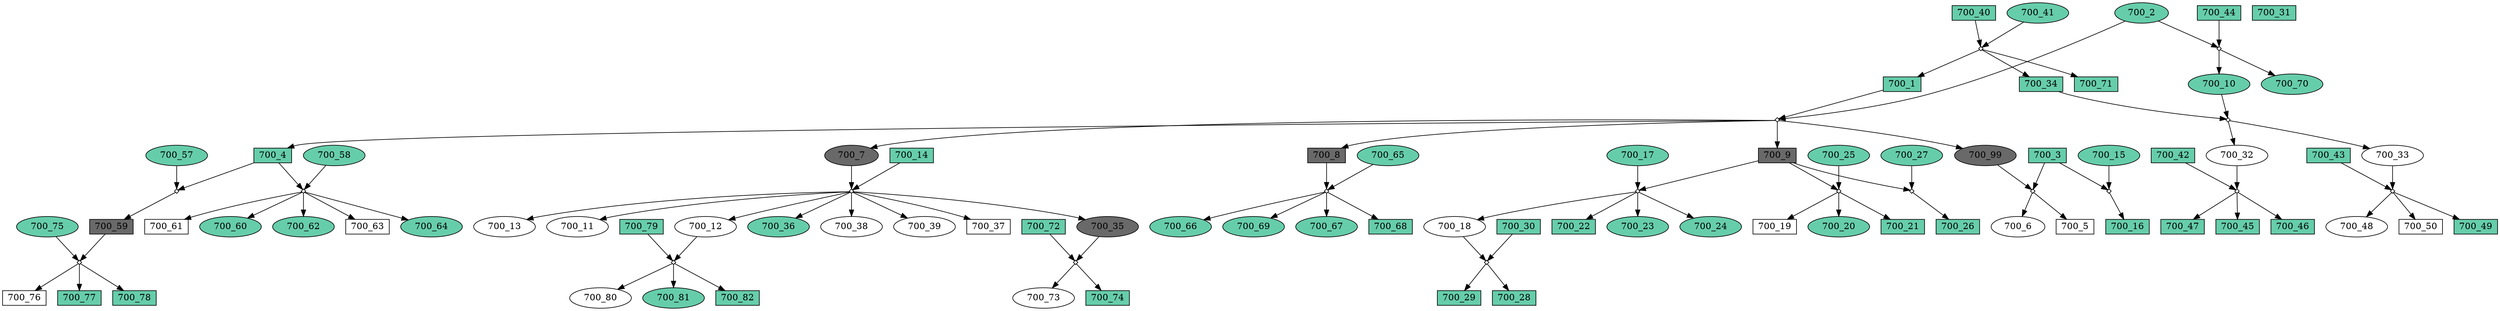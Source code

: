 digraph {
	"700_76" [shape=box fillcolor=white fontcolor=black height=0.3 regular=0 shape=box style=filled width=0.5]
	"700_59x700_75" -> "700_76"
	"700_77" [shape=box fillcolor=aquamarine3 fontcolor=black height=0.3 regular=0 shape=box style=filled width=0.5]
	"700_59x700_75" -> "700_77"
	"700_78" [shape=box fillcolor=aquamarine3 fontcolor=black height=0.3 regular=0 shape=box style=filled width=0.5]
	"700_59x700_75" -> "700_78"
	"700_79" [shape=box fillcolor=aquamarine3 fontcolor=black height=0.3 regular=0 shape=box style=filled width=0.5]
	"700_79" -> "700_79x700_12"
	"700_80" [shape=box fillcolor=white fontcolor=black height=0.3 regular=0 shape=ellipse style=filled width=0.5]
	"700_79x700_12" -> "700_80"
	"700_81" [shape=box fillcolor=aquamarine3 fontcolor=black height=0.3 regular=0 shape=ellipse style=filled width=0.5]
	"700_79x700_12" -> "700_81"
	"700_82" [shape=box fillcolor=aquamarine3 fontcolor=black height=0.3 regular=0 shape=box style=filled width=0.5]
	"700_79x700_12" -> "700_82"
	"700_72" [shape=box fillcolor=aquamarine3 fontcolor=black height=0.3 regular=0 shape=box style=filled width=0.5]
	"700_72" -> "700_72x700_35"
	"700_13" [shape=box fillcolor=white fontcolor=black height=0.3 regular=0 shape=ellipse style=filled width=0.5]
	"700_14x700_7" -> "700_13"
	"700_75" [shape=box fillcolor=aquamarine3 fontcolor=black height=0.3 regular=0 shape=ellipse style=filled width=0.5]
	"700_75" -> "700_59x700_75"
	"700_7" [shape=box fillcolor=dimgrey fontcolor=black height=0.3 regular=0 shape=ellipse style=filled width=0.5]
	"700_1x700_2" -> "700_7"
	"700_7" -> "700_14x700_7"
	"700_29" [shape=box fillcolor=aquamarine3 fontcolor=black height=0.3 regular=0 shape=box style=filled width=0.5]
	"700_30x700_18" -> "700_29"
	"700_8" [shape=box fillcolor=dimgrey fontcolor=black height=0.3 regular=0 shape=box style=filled width=0.5]
	"700_1x700_2" -> "700_8"
	"700_8" -> "700_8x700_65"
	"700_11" [shape=box fillcolor=white fontcolor=black height=0.3 regular=0 shape=ellipse style=filled width=0.5]
	"700_14x700_7" -> "700_11"
	"700_18" [shape=box fillcolor=white fontcolor=black height=0.3 regular=0 shape=ellipse style=filled width=0.5]
	"700_9x700_17" -> "700_18"
	"700_18" -> "700_30x700_18"
	"700_19" [shape=box fillcolor=white fontcolor=black height=0.3 regular=0 shape=box style=filled width=0.5]
	"700_9x700_25" -> "700_19"
	"700_48" [shape=box fillcolor=white fontcolor=black height=0.3 regular=0 shape=ellipse style=filled width=0.5]
	"700_43x700_33" -> "700_48"
	"700_59" [shape=box fillcolor=dimgrey fontcolor=black height=0.3 regular=0 shape=box style=filled width=0.5]
	"700_4x700_57" -> "700_59"
	"700_59" -> "700_59x700_75"
	"700_61" [shape=box fillcolor=white fontcolor=black height=0.3 regular=0 shape=box style=filled width=0.5]
	"700_4x700_58" -> "700_61"
	"700_20" [shape=box fillcolor=aquamarine3 fontcolor=black height=0.3 regular=0 shape=ellipse style=filled width=0.5]
	"700_9x700_25" -> "700_20"
	"700_21" [shape=box fillcolor=aquamarine3 fontcolor=black height=0.3 regular=0 shape=box style=filled width=0.5]
	"700_9x700_25" -> "700_21"
	"700_22" [shape=box fillcolor=aquamarine3 fontcolor=black height=0.3 regular=0 shape=box style=filled width=0.5]
	"700_9x700_17" -> "700_22"
	"700_23" [shape=box fillcolor=aquamarine3 fontcolor=black height=0.3 regular=0 shape=ellipse style=filled width=0.5]
	"700_9x700_17" -> "700_23"
	"700_24" [shape=box fillcolor=aquamarine3 fontcolor=black height=0.3 regular=0 shape=ellipse style=filled width=0.5]
	"700_9x700_17" -> "700_24"
	"700_27" [shape=box fillcolor=aquamarine3 fontcolor=black height=0.3 regular=0 shape=ellipse style=filled width=0.5]
	"700_27" -> "700_9x700_27"
	"700_26" [shape=box fillcolor=aquamarine3 fontcolor=black height=0.3 regular=0 shape=box style=filled width=0.5]
	"700_9x700_27" -> "700_26"
	"700_30" [shape=box fillcolor=aquamarine3 fontcolor=black height=0.3 regular=0 shape=box style=filled width=0.5]
	"700_30" -> "700_30x700_18"
	"700_31" [shape=box fillcolor=aquamarine3 fontcolor=black height=0.3 regular=0 shape=box style=filled width=0.5]
	"700_28" [shape=box fillcolor=aquamarine3 fontcolor=black height=0.3 regular=0 shape=box style=filled width=0.5]
	"700_30x700_18" -> "700_28"
	"700_25" [shape=box fillcolor=aquamarine3 fontcolor=black height=0.3 regular=0 shape=ellipse style=filled width=0.5]
	"700_25" -> "700_9x700_25"
	"700_73" [shape=box fillcolor=white fontcolor=black height=0.3 regular=0 shape=ellipse style=filled width=0.5]
	"700_72x700_35" -> "700_73"
	"700_74" [shape=box fillcolor=aquamarine3 fontcolor=black height=0.3 regular=0 shape=box style=filled width=0.5]
	"700_72x700_35" -> "700_74"
	"700_43" [shape=box fillcolor=aquamarine3 fontcolor=black height=0.3 regular=0 shape=box style=filled width=0.5]
	"700_43" -> "700_43x700_33"
	"700_47" [shape=box fillcolor=aquamarine3 fontcolor=black height=0.3 regular=0 shape=box style=filled width=0.5]
	"700_42x700_32" -> "700_47"
	"700_6" [shape=box fillcolor=white fontcolor=black height=0.3 regular=0 shape=ellipse style=filled width=0.5]
	"700_3x700_99" -> "700_6"
	"700_16" [shape=box fillcolor=aquamarine3 fontcolor=black height=0.3 regular=0 shape=box style=filled width=0.5]
	"700_3x700_15" -> "700_16"
	"700_1" [shape=box fillcolor=aquamarine3 fontcolor=black height=0.3 regular=0 shape=box style=filled width=0.5]
	"700_40x700_41" -> "700_1"
	"700_1" -> "700_1x700_2"
	"700_2" [shape=box fillcolor=aquamarine3 fontcolor=black height=0.3 regular=0 shape=ellipse style=filled width=0.5]
	"700_2" -> "700_1x700_2"
	"700_2" -> "700_44x700_2"
	"700_42" [shape=box fillcolor=aquamarine3 fontcolor=black height=0.3 regular=0 shape=box style=filled width=0.5]
	"700_42" -> "700_42x700_32"
	"700_4" [shape=box fillcolor=aquamarine3 fontcolor=black height=0.3 regular=0 shape=box style=filled width=0.5]
	"700_1x700_2" -> "700_4"
	"700_4" -> "700_4x700_57"
	"700_4" -> "700_4x700_58"
	"700_10" [shape=box fillcolor=aquamarine3 fontcolor=black height=0.3 regular=0 shape=ellipse style=filled width=0.5]
	"700_44x700_2" -> "700_10"
	"700_10" -> "700_34x700_10"
	"700_14" [shape=box fillcolor=aquamarine3 fontcolor=black height=0.3 regular=0 shape=box style=filled width=0.5]
	"700_14" -> "700_14x700_7"
	"700_40" [shape=box fillcolor=aquamarine3 fontcolor=black height=0.3 regular=0 shape=box style=filled width=0.5]
	"700_40" -> "700_40x700_41"
	"700_41" [shape=box fillcolor=aquamarine3 fontcolor=black height=0.3 regular=0 shape=ellipse style=filled width=0.5]
	"700_41" -> "700_40x700_41"
	"700_44" [shape=box fillcolor=aquamarine3 fontcolor=black height=0.3 regular=0 shape=box style=filled width=0.5]
	"700_44" -> "700_44x700_2"
	"700_57" [shape=box fillcolor=aquamarine3 fontcolor=black height=0.3 regular=0 shape=ellipse style=filled width=0.5]
	"700_57" -> "700_4x700_57"
	"700_58" [shape=box fillcolor=aquamarine3 fontcolor=black height=0.3 regular=0 shape=ellipse style=filled width=0.5]
	"700_58" -> "700_4x700_58"
	"700_17" [shape=box fillcolor=aquamarine3 fontcolor=black height=0.3 regular=0 shape=ellipse style=filled width=0.5]
	"700_17" -> "700_9x700_17"
	"700_60" [shape=box fillcolor=aquamarine3 fontcolor=black height=0.3 regular=0 shape=ellipse style=filled width=0.5]
	"700_4x700_58" -> "700_60"
	"700_62" [shape=box fillcolor=aquamarine3 fontcolor=black height=0.3 regular=0 shape=ellipse style=filled width=0.5]
	"700_4x700_58" -> "700_62"
	"700_63" [shape=box fillcolor=white fontcolor=black height=0.3 regular=0 shape=box style=filled width=0.5]
	"700_4x700_58" -> "700_63"
	"700_64" [shape=box fillcolor=aquamarine3 fontcolor=black height=0.3 regular=0 shape=ellipse style=filled width=0.5]
	"700_4x700_58" -> "700_64"
	"700_5" [shape=box fillcolor=white fontcolor=black height=0.3 regular=0 shape=box style=filled width=0.5]
	"700_3x700_99" -> "700_5"
	"700_15" [shape=box fillcolor=aquamarine3 fontcolor=black height=0.3 regular=0 shape=ellipse style=filled width=0.5]
	"700_15" -> "700_3x700_15"
	"700_9" [shape=box fillcolor=dimgrey fontcolor=black height=0.3 regular=0 shape=box style=filled width=0.5]
	"700_1x700_2" -> "700_9"
	"700_9" -> "700_9x700_17"
	"700_9" -> "700_9x700_25"
	"700_9" -> "700_9x700_27"
	"700_12" [shape=box fillcolor=white fontcolor=black height=0.3 regular=0 shape=ellipse style=filled width=0.5]
	"700_14x700_7" -> "700_12"
	"700_12" -> "700_79x700_12"
	"700_66" [shape=box fillcolor=aquamarine3 fontcolor=black height=0.3 regular=0 shape=ellipse style=filled width=0.5]
	"700_8x700_65" -> "700_66"
	"700_65" [shape=box fillcolor=aquamarine3 fontcolor=black height=0.3 regular=0 shape=ellipse style=filled width=0.5]
	"700_65" -> "700_8x700_65"
	"700_34" [shape=box fillcolor=aquamarine3 fontcolor=black height=0.3 regular=0 shape=box style=filled width=0.5]
	"700_40x700_41" -> "700_34"
	"700_34" -> "700_34x700_10"
	"700_32" [shape=box fillcolor=white fontcolor=black height=0.3 regular=0 shape=ellipse style=filled width=0.5]
	"700_34x700_10" -> "700_32"
	"700_32" -> "700_42x700_32"
	"700_69" [shape=box fillcolor=aquamarine3 fontcolor=black height=0.3 regular=0 shape=ellipse style=filled width=0.5]
	"700_8x700_65" -> "700_69"
	"700_50" [shape=box fillcolor=white fontcolor=black height=0.3 regular=0 shape=box style=filled width=0.5]
	"700_43x700_33" -> "700_50"
	"700_3" [shape=box fillcolor=aquamarine3 fontcolor=black height=0.3 regular=0 shape=box style=filled width=0.5]
	"700_3" -> "700_3x700_99"
	"700_3" -> "700_3x700_15"
	"700_70" [shape=box fillcolor=aquamarine3 fontcolor=black height=0.3 regular=0 shape=ellipse style=filled width=0.5]
	"700_44x700_2" -> "700_70"
	"700_71" [shape=box fillcolor=aquamarine3 fontcolor=black height=0.3 regular=0 shape=box style=filled width=0.5]
	"700_40x700_41" -> "700_71"
	"700_67" [shape=box fillcolor=aquamarine3 fontcolor=black height=0.3 regular=0 shape=ellipse style=filled width=0.5]
	"700_8x700_65" -> "700_67"
	"700_36" [shape=box fillcolor=aquamarine3 fontcolor=black height=0.3 regular=0 shape=ellipse style=filled width=0.5]
	"700_14x700_7" -> "700_36"
	"700_68" [shape=box fillcolor=aquamarine3 fontcolor=black height=0.3 regular=0 shape=box style=filled width=0.5]
	"700_8x700_65" -> "700_68"
	"700_38" [shape=box fillcolor=white fontcolor=black height=0.3 regular=0 shape=ellipse style=filled width=0.5]
	"700_14x700_7" -> "700_38"
	"700_39" [shape=box fillcolor=white fontcolor=black height=0.3 regular=0 shape=ellipse style=filled width=0.5]
	"700_14x700_7" -> "700_39"
	"700_33" [shape=box fillcolor=white fontcolor=black height=0.3 regular=0 shape=ellipse style=filled width=0.5]
	"700_34x700_10" -> "700_33"
	"700_33" -> "700_43x700_33"
	"700_37" [shape=box fillcolor=white fontcolor=black height=0.3 regular=0 shape=box style=filled width=0.5]
	"700_14x700_7" -> "700_37"
	"700_45" [shape=box fillcolor=aquamarine3 fontcolor=black height=0.3 regular=0 shape=box style=filled width=0.5]
	"700_42x700_32" -> "700_45"
	"700_49" [shape=box fillcolor=aquamarine3 fontcolor=black height=0.3 regular=0 shape=box style=filled width=0.5]
	"700_43x700_33" -> "700_49"
	"700_46" [shape=box fillcolor=aquamarine3 fontcolor=black height=0.3 regular=0 shape=box style=filled width=0.5]
	"700_42x700_32" -> "700_46"
	"700_99" [shape=box fillcolor=dimgrey fontcolor=black height=0.3 regular=0 shape=ellipse style=filled width=0.5]
	"700_1x700_2" -> "700_99"
	"700_99" -> "700_3x700_99"
	"700_35" [shape=box fillcolor=dimgrey fontcolor=black height=0.3 regular=0 shape=ellipse style=filled width=0.5]
	"700_14x700_7" -> "700_35"
	"700_35" -> "700_72x700_35"
	"700_9x700_27" [label="" height=.1 shape=diamond width=.1]
	"700_34x700_10" [label="" height=.1 shape=diamond width=.1]
	"700_4x700_57" [label="" height=.1 shape=diamond width=.1]
	"700_14x700_7" [label="" height=.1 shape=diamond width=.1]
	"700_30x700_18" [label="" height=.1 shape=diamond width=.1]
	"700_9x700_17" [label="" height=.1 shape=diamond width=.1]
	"700_79x700_12" [label="" height=.1 shape=diamond width=.1]
	"700_1x700_2" [label="" height=.1 shape=diamond width=.1]
	"700_3x700_99" [label="" height=.1 shape=diamond width=.1]
	"700_4x700_58" [label="" height=.1 shape=diamond width=.1]
	"700_9x700_25" [label="" height=.1 shape=diamond width=.1]
	"700_59x700_75" [label="" height=.1 shape=diamond width=.1]
	"700_72x700_35" [label="" height=.1 shape=diamond width=.1]
	"700_40x700_41" [label="" height=.1 shape=diamond width=.1]
	"700_42x700_32" [label="" height=.1 shape=diamond width=.1]
	"700_44x700_2" [label="" height=.1 shape=diamond width=.1]
	"700_8x700_65" [label="" height=.1 shape=diamond width=.1]
	"700_3x700_15" [label="" height=.1 shape=diamond width=.1]
	"700_43x700_33" [label="" height=.1 shape=diamond width=.1]
}
